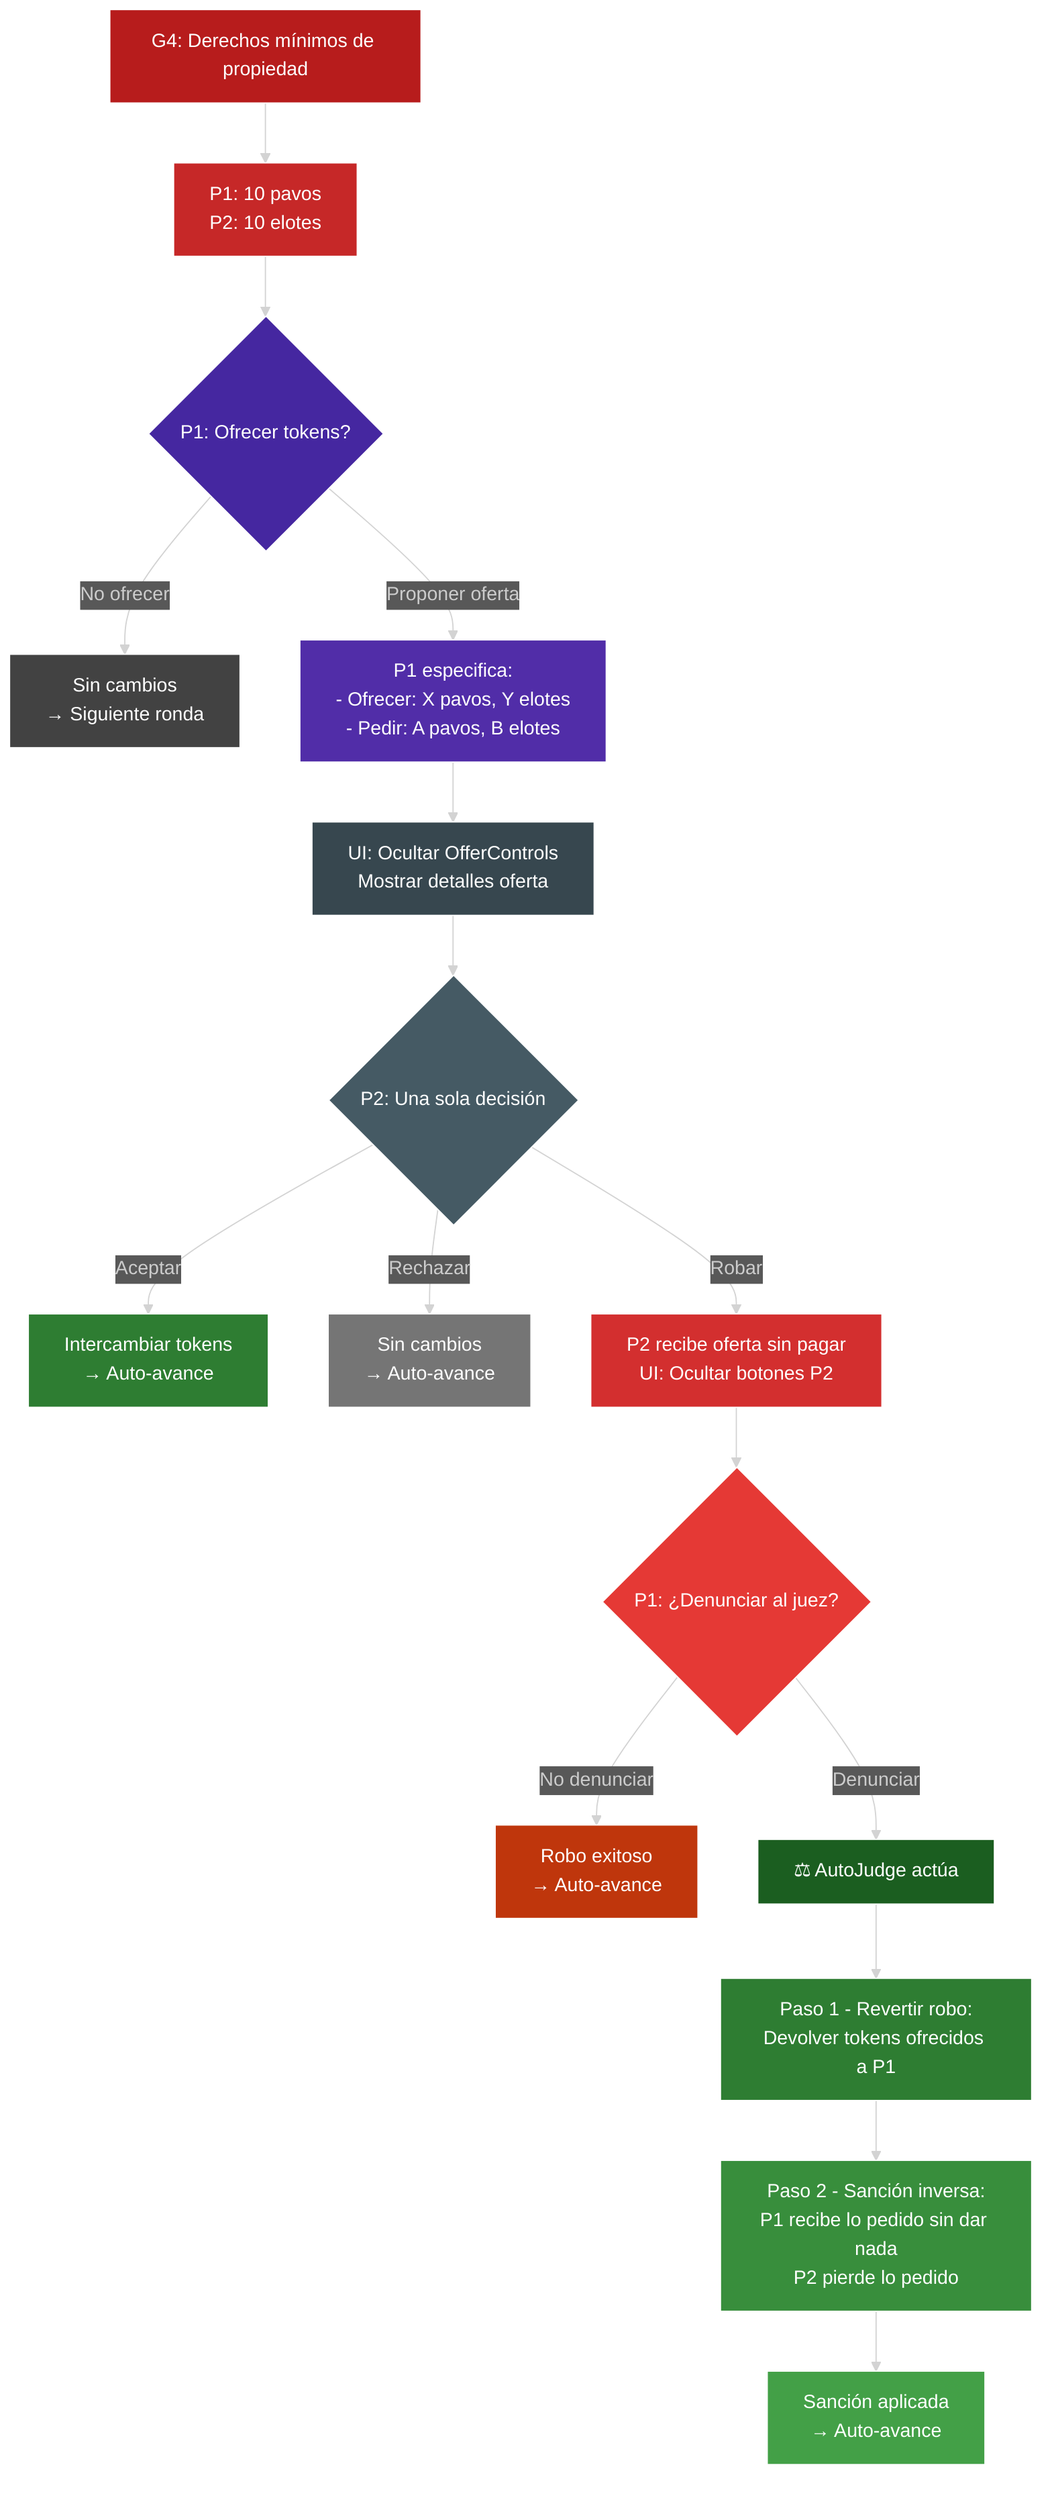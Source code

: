 flowchart TD
  Start[G4: Derechos mínimos de propiedad] --> Init[P1: 10 pavos<br/>P2: 10 elotes]
  Init --> A4{P1: Ofrecer tokens?}
  A4 -->|No ofrecer| O1[Sin cambios<br/>→ Siguiente ronda]
  A4 -->|Proponer oferta| B4[P1 especifica:<br/>- Ofrecer: X pavos, Y elotes<br/>- Pedir: A pavos, B elotes]
  
  B4 --> C4[UI: Ocultar OfferControls<br/>Mostrar detalles oferta]
  C4 --> D4{P2: Una sola decisión}
  
  D4 -->|Aceptar| O2[Intercambiar tokens<br/>→ Auto-avance]
  D4 -->|Rechazar| O3[Sin cambios<br/>→ Auto-avance]
  D4 -->|Robar| E4[P2 recibe oferta sin pagar<br/>UI: Ocultar botones P2]
  
  E4 --> F4{P1: ¿Denunciar al juez?}
  F4 -->|No denunciar| O4[Robo exitoso<br/>→ Auto-avance]
  F4 -->|Denunciar| J4[⚖️ AutoJudge actúa]
  
  J4 --> S1[Paso 1 - Revertir robo:<br/>Devolver tokens ofrecidos a P1]
  S1 --> S2[Paso 2 - Sanción inversa:<br/>P1 recibe lo pedido sin dar nada<br/>P2 pierde lo pedido]
  S2 --> O5[Sanción aplicada<br/>→ Auto-avance]
  
  %%{init: {'theme':'dark'}}%%
  style Start fill:#b71c1c,stroke:#fff,color:#fff
  style Init fill:#c62828,stroke:#fff,color:#fff
  style A4 fill:#4527a0,stroke:#fff,color:#fff
  style B4 fill:#512da8,stroke:#fff,color:#fff
  style C4 fill:#37474f,stroke:#fff,color:#fff
  style D4 fill:#455a64,stroke:#fff,color:#fff
  style E4 fill:#d32f2f,stroke:#fff,color:#fff
  style F4 fill:#e53935,stroke:#fff,color:#fff
  style J4 fill:#1b5e20,stroke:#fff,color:#fff
  style S1 fill:#2e7d32,stroke:#fff,color:#fff
  style S2 fill:#388e3c,stroke:#fff,color:#fff
  style O1 fill:#424242,stroke:#fff,color:#fff
  style O2 fill:#2e7d32,stroke:#fff,color:#fff
  style O3 fill:#757575,stroke:#fff,color:#fff
  style O4 fill:#bf360c,stroke:#fff,color:#fff
  style O5 fill:#43a047,stroke:#fff,color:#fff